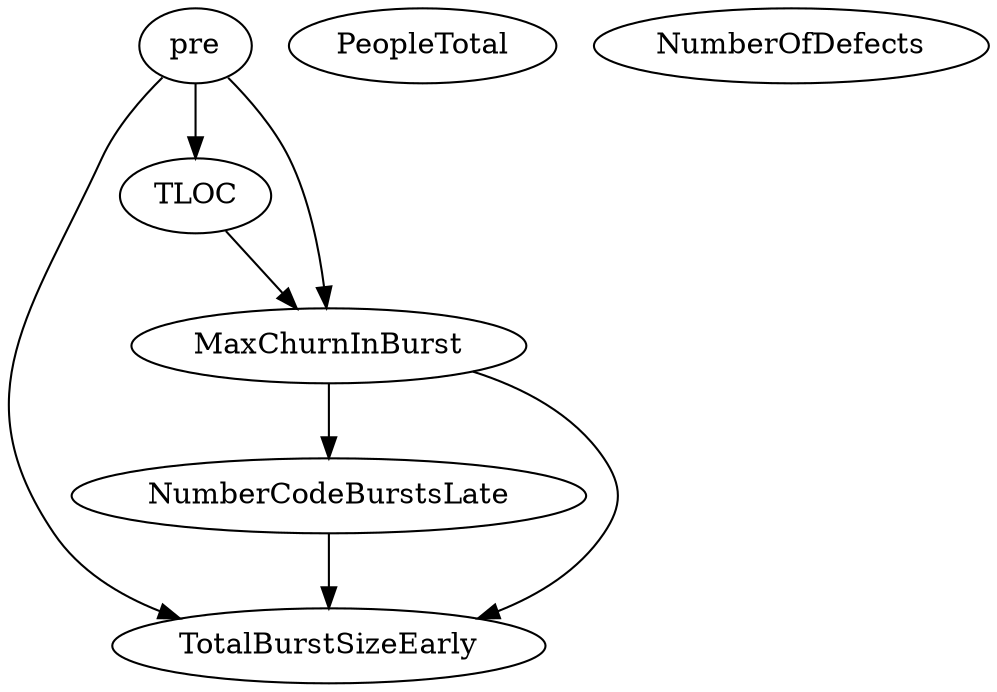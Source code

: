 digraph {
   NumberCodeBurstsLate;
   PeopleTotal;
   NumberOfDefects;
   TotalBurstSizeEarly;
   TLOC;
   MaxChurnInBurst;
   pre;
   NumberCodeBurstsLate -> TotalBurstSizeEarly;
   TLOC -> MaxChurnInBurst;
   MaxChurnInBurst -> NumberCodeBurstsLate;
   MaxChurnInBurst -> TotalBurstSizeEarly;
   pre -> TotalBurstSizeEarly;
   pre -> TLOC;
   pre -> MaxChurnInBurst;
}
